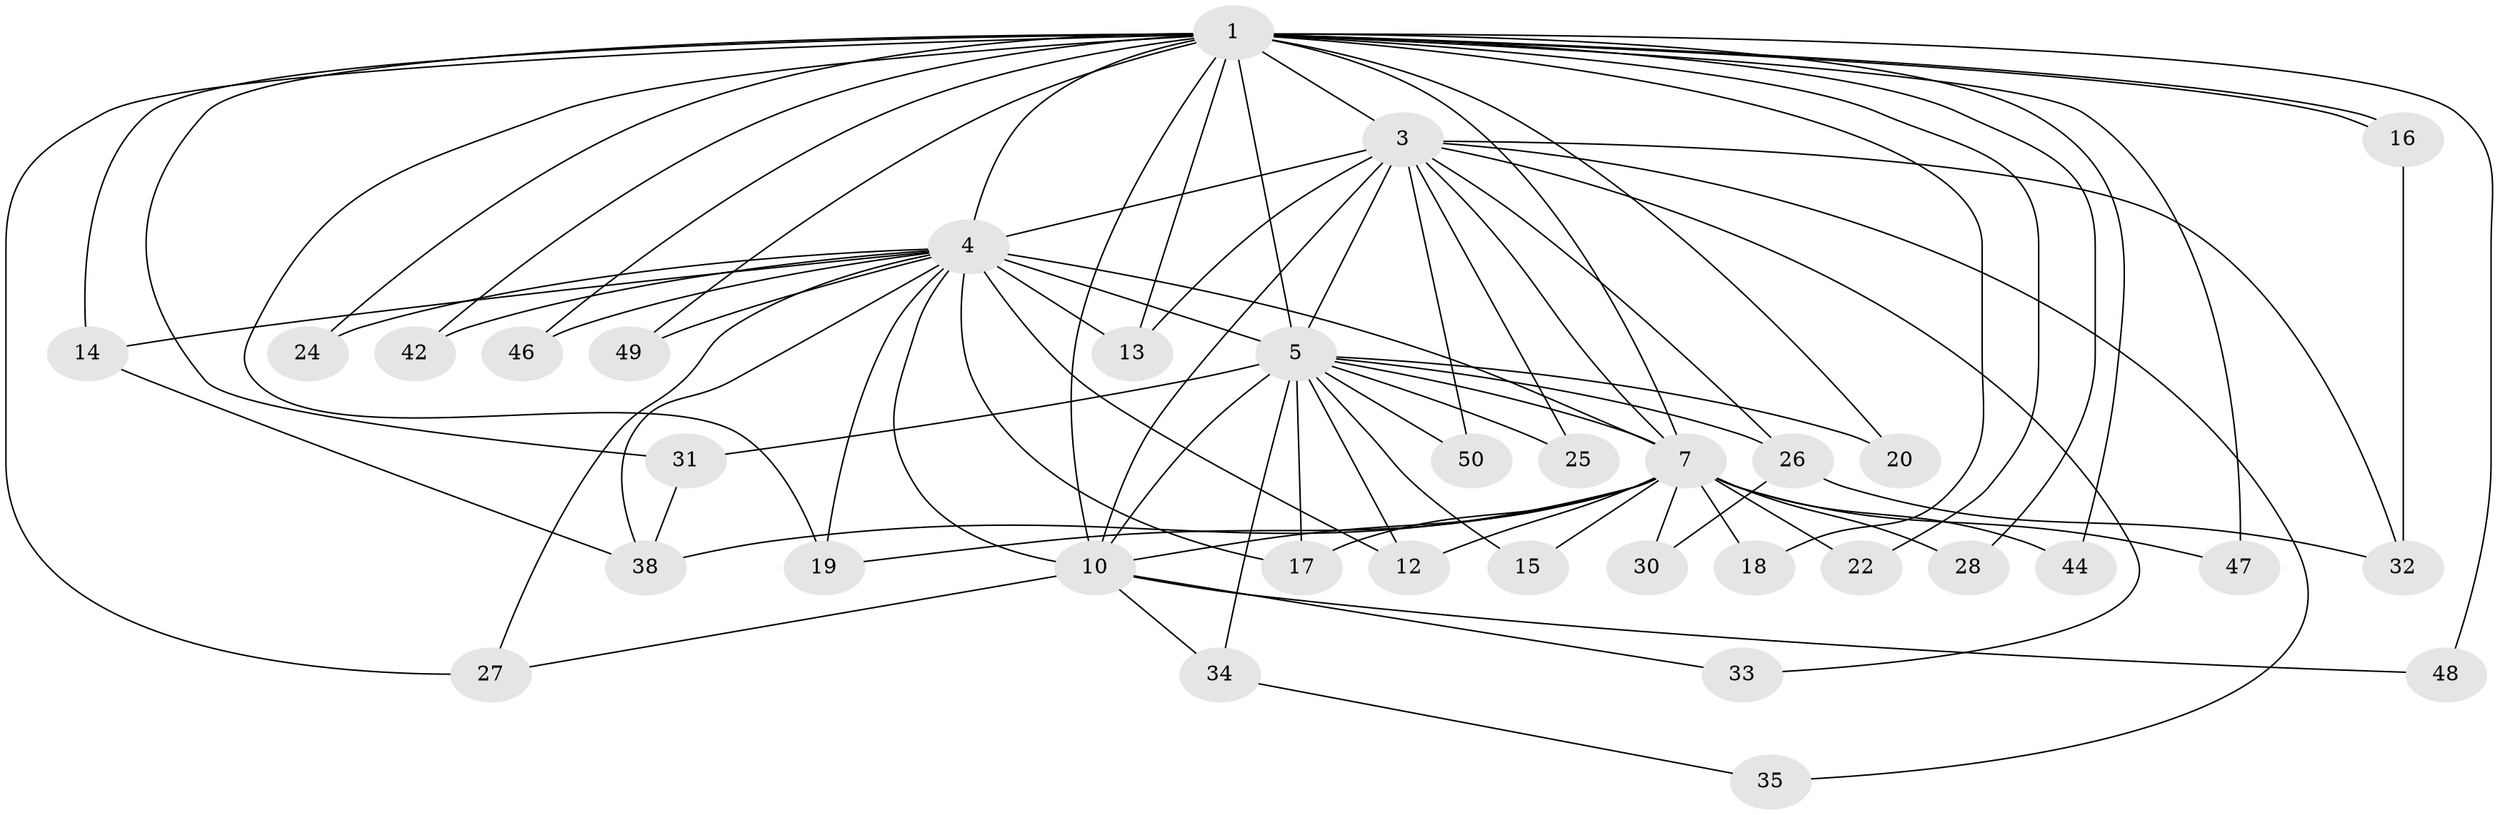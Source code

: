 // original degree distribution, {18: 0.04, 17: 0.02, 15: 0.1, 13: 0.02, 14: 0.02, 2: 0.56, 3: 0.18, 4: 0.06}
// Generated by graph-tools (version 1.1) at 2025/11/02/27/25 16:11:07]
// undirected, 35 vertices, 81 edges
graph export_dot {
graph [start="1"]
  node [color=gray90,style=filled];
  1 [super="+2"];
  3 [super="+11"];
  4 [super="+6"];
  5 [super="+8"];
  7 [super="+9"];
  10 [super="+21"];
  12 [super="+23"];
  13 [super="+37"];
  14;
  15;
  16;
  17 [super="+29"];
  18;
  19 [super="+36"];
  20;
  22;
  24;
  25;
  26;
  27 [super="+43"];
  28;
  30;
  31 [super="+40"];
  32 [super="+45"];
  33;
  34 [super="+39"];
  35;
  38 [super="+41"];
  42;
  44;
  46;
  47;
  48;
  49;
  50;
  1 -- 3 [weight=2];
  1 -- 4 [weight=4];
  1 -- 5 [weight=4];
  1 -- 7 [weight=4];
  1 -- 10 [weight=2];
  1 -- 16;
  1 -- 16;
  1 -- 20;
  1 -- 24;
  1 -- 28;
  1 -- 31;
  1 -- 46;
  1 -- 47;
  1 -- 14;
  1 -- 18;
  1 -- 22;
  1 -- 42;
  1 -- 44;
  1 -- 48;
  1 -- 49;
  1 -- 19;
  1 -- 13;
  1 -- 27;
  3 -- 4 [weight=2];
  3 -- 5 [weight=2];
  3 -- 7 [weight=3];
  3 -- 10;
  3 -- 13;
  3 -- 25;
  3 -- 26;
  3 -- 32;
  3 -- 33;
  3 -- 35;
  3 -- 50;
  4 -- 5 [weight=4];
  4 -- 7 [weight=4];
  4 -- 10 [weight=3];
  4 -- 12;
  4 -- 13;
  4 -- 17;
  4 -- 27;
  4 -- 38;
  4 -- 42;
  4 -- 14;
  4 -- 46;
  4 -- 49;
  4 -- 19;
  4 -- 24;
  5 -- 7 [weight=4];
  5 -- 10 [weight=2];
  5 -- 26;
  5 -- 31;
  5 -- 34 [weight=2];
  5 -- 50;
  5 -- 12;
  5 -- 15;
  5 -- 20;
  5 -- 25;
  5 -- 17;
  7 -- 10 [weight=2];
  7 -- 15;
  7 -- 18;
  7 -- 22;
  7 -- 44;
  7 -- 47;
  7 -- 38;
  7 -- 17;
  7 -- 19;
  7 -- 28;
  7 -- 30;
  7 -- 12;
  10 -- 27;
  10 -- 33;
  10 -- 48;
  10 -- 34;
  14 -- 38;
  16 -- 32;
  26 -- 30;
  26 -- 32;
  31 -- 38;
  34 -- 35;
}
